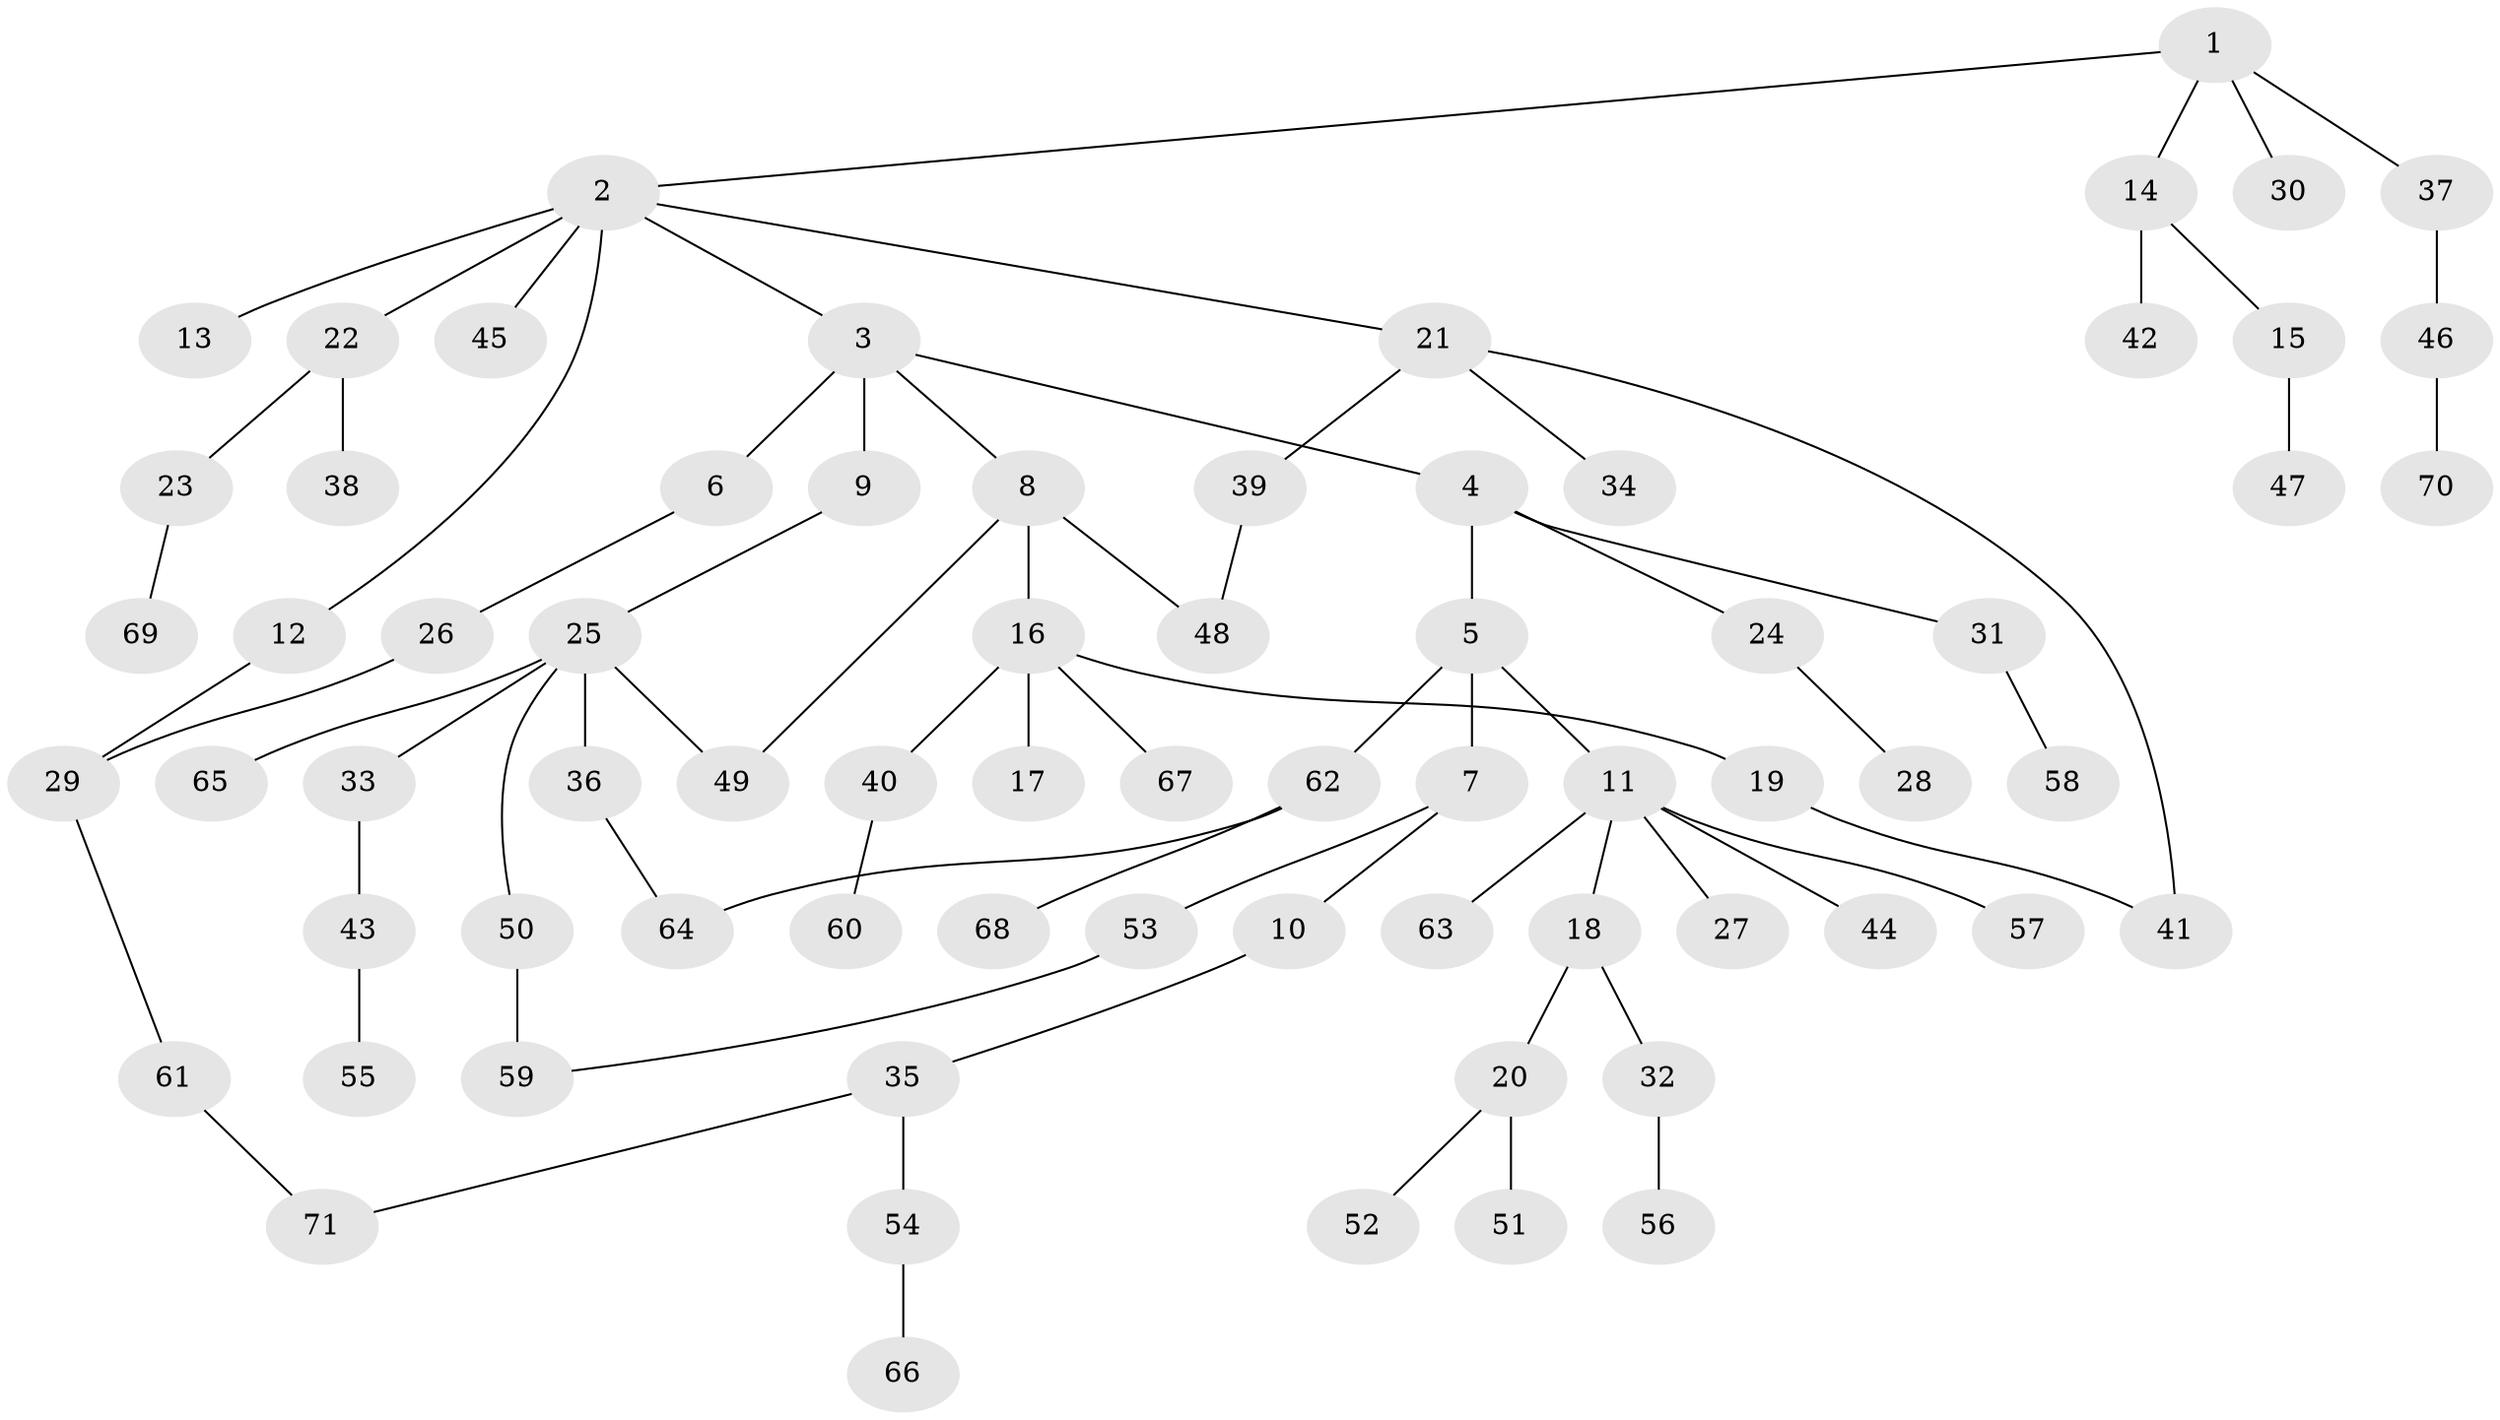 // Generated by graph-tools (version 1.1) at 2025/10/02/27/25 16:10:51]
// undirected, 71 vertices, 77 edges
graph export_dot {
graph [start="1"]
  node [color=gray90,style=filled];
  1;
  2;
  3;
  4;
  5;
  6;
  7;
  8;
  9;
  10;
  11;
  12;
  13;
  14;
  15;
  16;
  17;
  18;
  19;
  20;
  21;
  22;
  23;
  24;
  25;
  26;
  27;
  28;
  29;
  30;
  31;
  32;
  33;
  34;
  35;
  36;
  37;
  38;
  39;
  40;
  41;
  42;
  43;
  44;
  45;
  46;
  47;
  48;
  49;
  50;
  51;
  52;
  53;
  54;
  55;
  56;
  57;
  58;
  59;
  60;
  61;
  62;
  63;
  64;
  65;
  66;
  67;
  68;
  69;
  70;
  71;
  1 -- 2;
  1 -- 14;
  1 -- 30;
  1 -- 37;
  2 -- 3;
  2 -- 12;
  2 -- 13;
  2 -- 21;
  2 -- 22;
  2 -- 45;
  3 -- 4;
  3 -- 6;
  3 -- 8;
  3 -- 9;
  4 -- 5;
  4 -- 24;
  4 -- 31;
  5 -- 7;
  5 -- 11;
  5 -- 62;
  6 -- 26;
  7 -- 10;
  7 -- 53;
  8 -- 16;
  8 -- 48;
  8 -- 49;
  9 -- 25;
  10 -- 35;
  11 -- 18;
  11 -- 27;
  11 -- 44;
  11 -- 57;
  11 -- 63;
  12 -- 29;
  14 -- 15;
  14 -- 42;
  15 -- 47;
  16 -- 17;
  16 -- 19;
  16 -- 40;
  16 -- 67;
  18 -- 20;
  18 -- 32;
  19 -- 41;
  20 -- 51;
  20 -- 52;
  21 -- 34;
  21 -- 39;
  21 -- 41;
  22 -- 23;
  22 -- 38;
  23 -- 69;
  24 -- 28;
  25 -- 33;
  25 -- 36;
  25 -- 50;
  25 -- 65;
  25 -- 49;
  26 -- 29;
  29 -- 61;
  31 -- 58;
  32 -- 56;
  33 -- 43;
  35 -- 54;
  35 -- 71;
  36 -- 64;
  37 -- 46;
  39 -- 48;
  40 -- 60;
  43 -- 55;
  46 -- 70;
  50 -- 59;
  53 -- 59;
  54 -- 66;
  61 -- 71;
  62 -- 68;
  62 -- 64;
}
